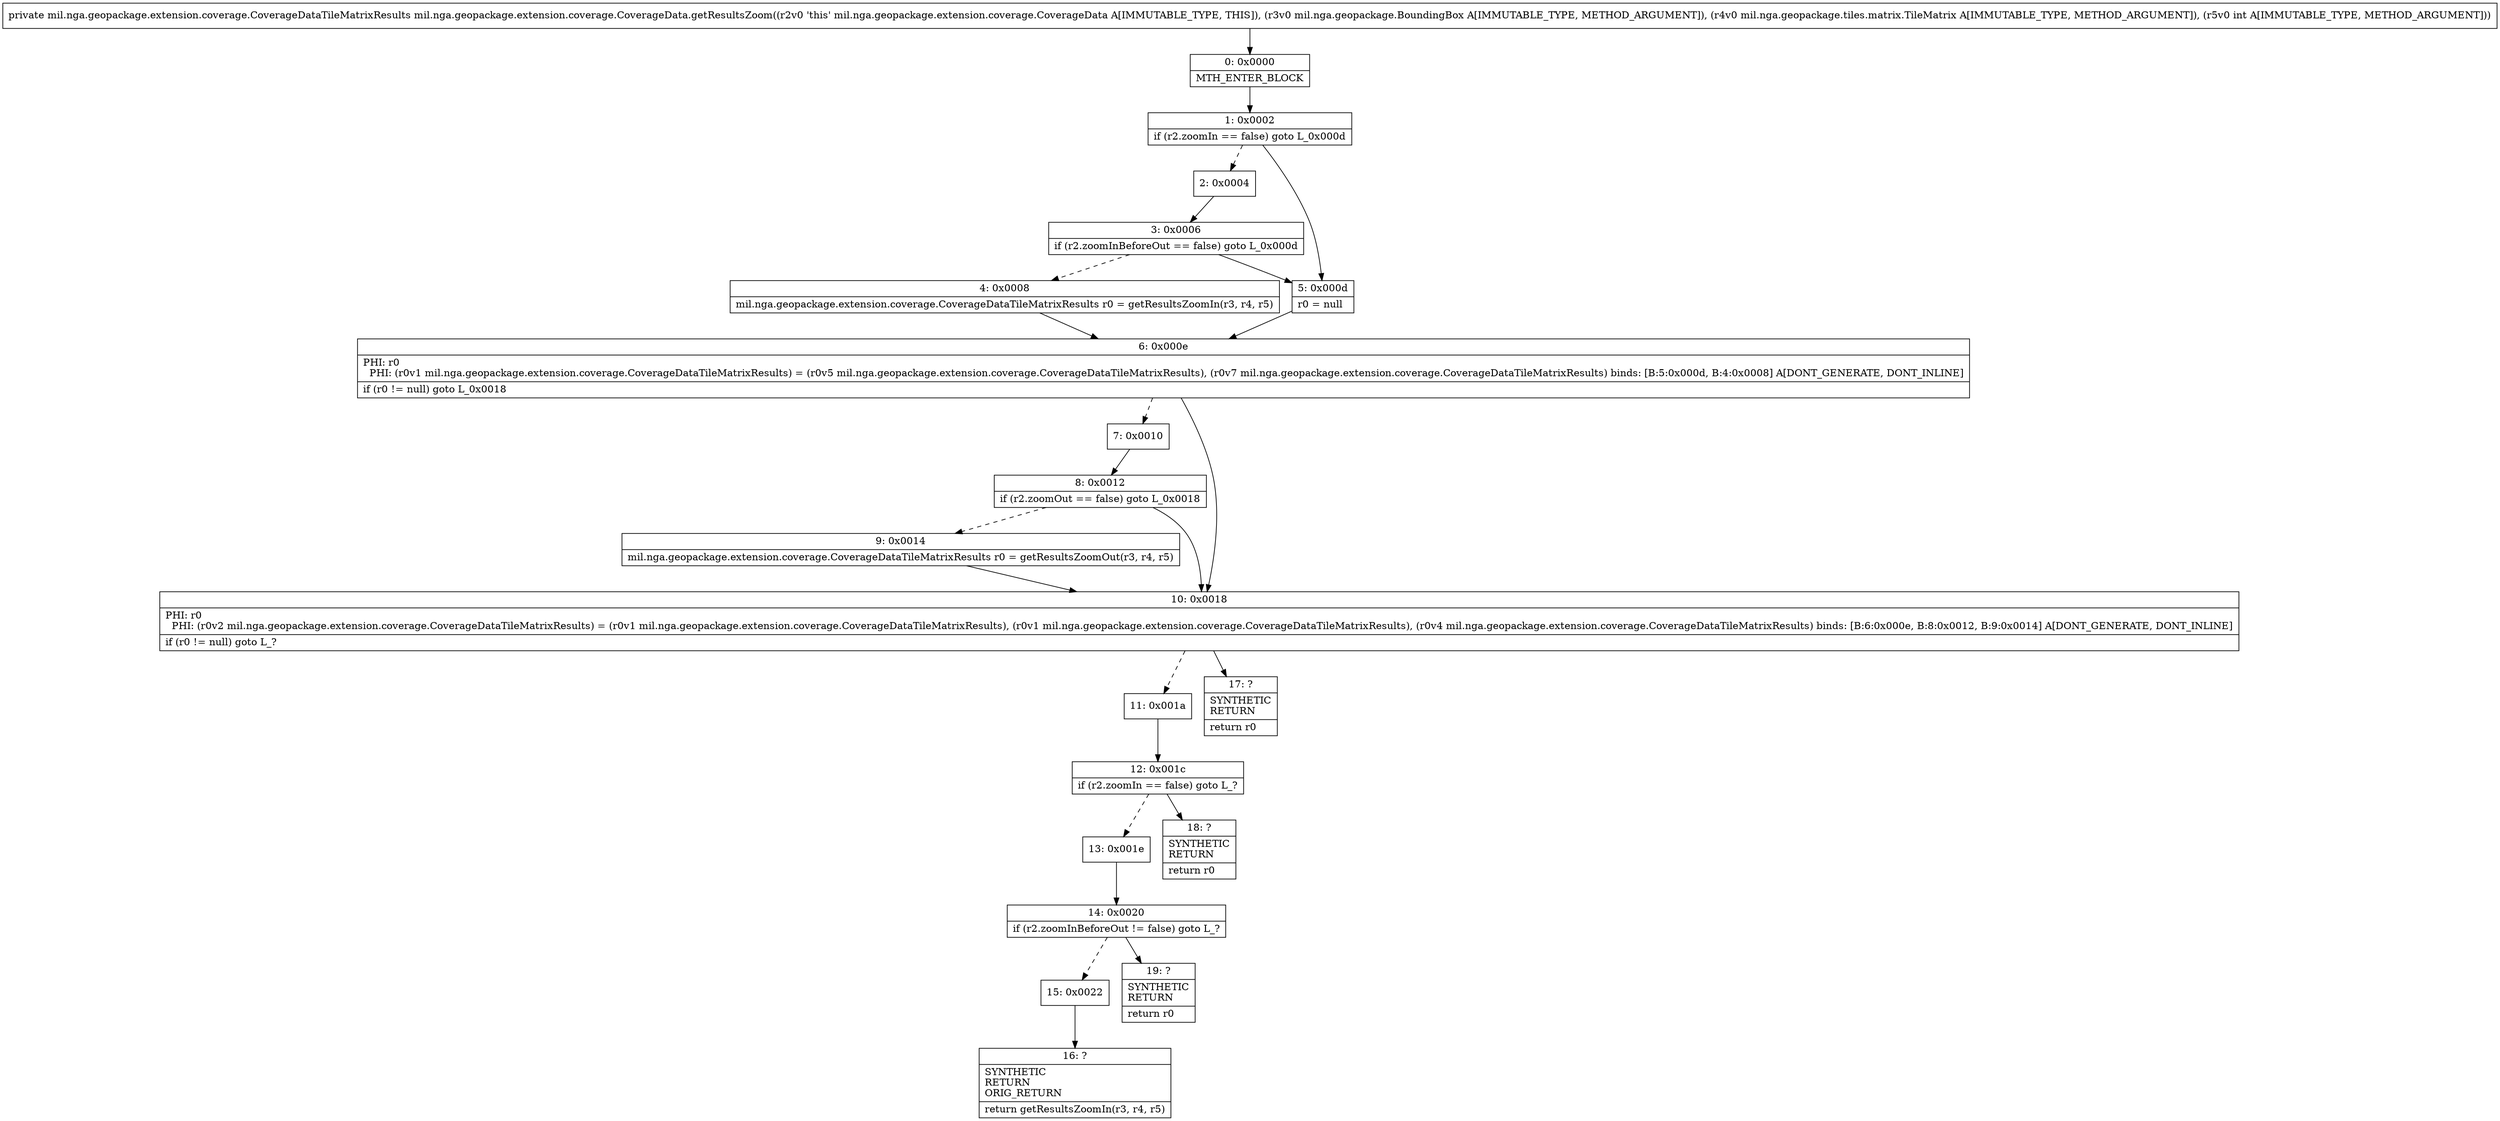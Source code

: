 digraph "CFG formil.nga.geopackage.extension.coverage.CoverageData.getResultsZoom(Lmil\/nga\/geopackage\/BoundingBox;Lmil\/nga\/geopackage\/tiles\/matrix\/TileMatrix;I)Lmil\/nga\/geopackage\/extension\/coverage\/CoverageDataTileMatrixResults;" {
Node_0 [shape=record,label="{0\:\ 0x0000|MTH_ENTER_BLOCK\l}"];
Node_1 [shape=record,label="{1\:\ 0x0002|if (r2.zoomIn == false) goto L_0x000d\l}"];
Node_2 [shape=record,label="{2\:\ 0x0004}"];
Node_3 [shape=record,label="{3\:\ 0x0006|if (r2.zoomInBeforeOut == false) goto L_0x000d\l}"];
Node_4 [shape=record,label="{4\:\ 0x0008|mil.nga.geopackage.extension.coverage.CoverageDataTileMatrixResults r0 = getResultsZoomIn(r3, r4, r5)\l}"];
Node_5 [shape=record,label="{5\:\ 0x000d|r0 = null\l}"];
Node_6 [shape=record,label="{6\:\ 0x000e|PHI: r0 \l  PHI: (r0v1 mil.nga.geopackage.extension.coverage.CoverageDataTileMatrixResults) = (r0v5 mil.nga.geopackage.extension.coverage.CoverageDataTileMatrixResults), (r0v7 mil.nga.geopackage.extension.coverage.CoverageDataTileMatrixResults) binds: [B:5:0x000d, B:4:0x0008] A[DONT_GENERATE, DONT_INLINE]\l|if (r0 != null) goto L_0x0018\l}"];
Node_7 [shape=record,label="{7\:\ 0x0010}"];
Node_8 [shape=record,label="{8\:\ 0x0012|if (r2.zoomOut == false) goto L_0x0018\l}"];
Node_9 [shape=record,label="{9\:\ 0x0014|mil.nga.geopackage.extension.coverage.CoverageDataTileMatrixResults r0 = getResultsZoomOut(r3, r4, r5)\l}"];
Node_10 [shape=record,label="{10\:\ 0x0018|PHI: r0 \l  PHI: (r0v2 mil.nga.geopackage.extension.coverage.CoverageDataTileMatrixResults) = (r0v1 mil.nga.geopackage.extension.coverage.CoverageDataTileMatrixResults), (r0v1 mil.nga.geopackage.extension.coverage.CoverageDataTileMatrixResults), (r0v4 mil.nga.geopackage.extension.coverage.CoverageDataTileMatrixResults) binds: [B:6:0x000e, B:8:0x0012, B:9:0x0014] A[DONT_GENERATE, DONT_INLINE]\l|if (r0 != null) goto L_?\l}"];
Node_11 [shape=record,label="{11\:\ 0x001a}"];
Node_12 [shape=record,label="{12\:\ 0x001c|if (r2.zoomIn == false) goto L_?\l}"];
Node_13 [shape=record,label="{13\:\ 0x001e}"];
Node_14 [shape=record,label="{14\:\ 0x0020|if (r2.zoomInBeforeOut != false) goto L_?\l}"];
Node_15 [shape=record,label="{15\:\ 0x0022}"];
Node_16 [shape=record,label="{16\:\ ?|SYNTHETIC\lRETURN\lORIG_RETURN\l|return getResultsZoomIn(r3, r4, r5)\l}"];
Node_17 [shape=record,label="{17\:\ ?|SYNTHETIC\lRETURN\l|return r0\l}"];
Node_18 [shape=record,label="{18\:\ ?|SYNTHETIC\lRETURN\l|return r0\l}"];
Node_19 [shape=record,label="{19\:\ ?|SYNTHETIC\lRETURN\l|return r0\l}"];
MethodNode[shape=record,label="{private mil.nga.geopackage.extension.coverage.CoverageDataTileMatrixResults mil.nga.geopackage.extension.coverage.CoverageData.getResultsZoom((r2v0 'this' mil.nga.geopackage.extension.coverage.CoverageData A[IMMUTABLE_TYPE, THIS]), (r3v0 mil.nga.geopackage.BoundingBox A[IMMUTABLE_TYPE, METHOD_ARGUMENT]), (r4v0 mil.nga.geopackage.tiles.matrix.TileMatrix A[IMMUTABLE_TYPE, METHOD_ARGUMENT]), (r5v0 int A[IMMUTABLE_TYPE, METHOD_ARGUMENT])) }"];
MethodNode -> Node_0;
Node_0 -> Node_1;
Node_1 -> Node_2[style=dashed];
Node_1 -> Node_5;
Node_2 -> Node_3;
Node_3 -> Node_4[style=dashed];
Node_3 -> Node_5;
Node_4 -> Node_6;
Node_5 -> Node_6;
Node_6 -> Node_7[style=dashed];
Node_6 -> Node_10;
Node_7 -> Node_8;
Node_8 -> Node_9[style=dashed];
Node_8 -> Node_10;
Node_9 -> Node_10;
Node_10 -> Node_11[style=dashed];
Node_10 -> Node_17;
Node_11 -> Node_12;
Node_12 -> Node_13[style=dashed];
Node_12 -> Node_18;
Node_13 -> Node_14;
Node_14 -> Node_15[style=dashed];
Node_14 -> Node_19;
Node_15 -> Node_16;
}

